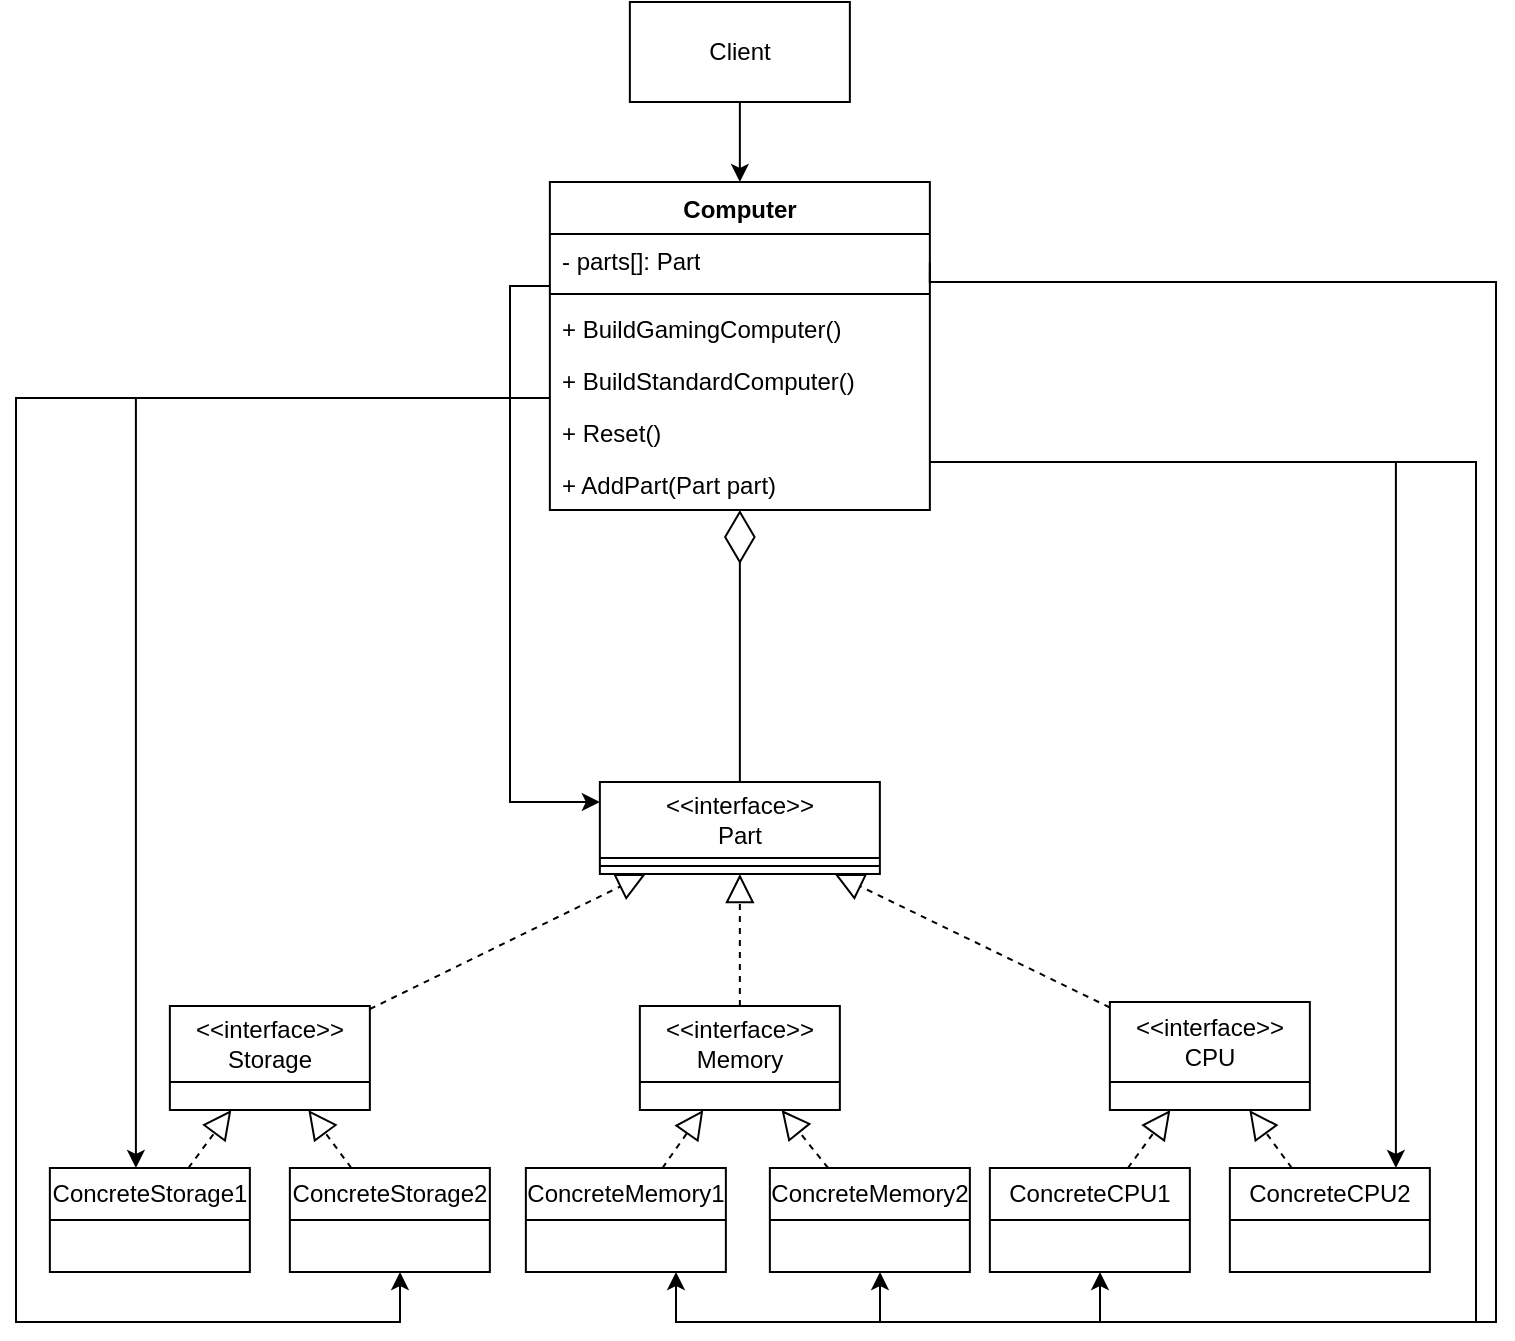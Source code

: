 <mxfile version="22.1.7" type="device">
  <diagram id="C5RBs43oDa-KdzZeNtuy" name="Page-1">
    <mxGraphModel dx="2203" dy="997" grid="1" gridSize="10" guides="1" tooltips="1" connect="1" arrows="1" fold="1" page="1" pageScale="1" pageWidth="827" pageHeight="1169" math="0" shadow="0">
      <root>
        <mxCell id="WIyWlLk6GJQsqaUBKTNV-0" />
        <mxCell id="WIyWlLk6GJQsqaUBKTNV-1" parent="WIyWlLk6GJQsqaUBKTNV-0" />
        <mxCell id="EtObMfPgFSlwCpK9uLmj-0" value="ConcreteCPU1" style="swimlane;fontStyle=0;childLayout=stackLayout;horizontal=1;startSize=26;fillColor=none;horizontalStack=0;resizeParent=1;resizeParentMax=0;resizeLast=0;collapsible=1;marginBottom=0;whiteSpace=wrap;html=1;" vertex="1" parent="WIyWlLk6GJQsqaUBKTNV-1">
          <mxGeometry x="-296.07" y="693" width="100" height="52" as="geometry" />
        </mxCell>
        <mxCell id="EtObMfPgFSlwCpK9uLmj-1" value="ConcreteStorage1" style="swimlane;fontStyle=0;childLayout=stackLayout;horizontal=1;startSize=26;fillColor=none;horizontalStack=0;resizeParent=1;resizeParentMax=0;resizeLast=0;collapsible=1;marginBottom=0;whiteSpace=wrap;html=1;" vertex="1" parent="WIyWlLk6GJQsqaUBKTNV-1">
          <mxGeometry x="-766.07" y="693" width="100" height="52" as="geometry" />
        </mxCell>
        <mxCell id="EtObMfPgFSlwCpK9uLmj-2" value="ConcreteMemory1" style="swimlane;fontStyle=0;childLayout=stackLayout;horizontal=1;startSize=26;fillColor=none;horizontalStack=0;resizeParent=1;resizeParentMax=0;resizeLast=0;collapsible=1;marginBottom=0;whiteSpace=wrap;html=1;" vertex="1" parent="WIyWlLk6GJQsqaUBKTNV-1">
          <mxGeometry x="-528.07" y="693" width="100" height="52" as="geometry" />
        </mxCell>
        <mxCell id="EtObMfPgFSlwCpK9uLmj-3" value="ConcreteCPU2" style="swimlane;fontStyle=0;childLayout=stackLayout;horizontal=1;startSize=26;fillColor=none;horizontalStack=0;resizeParent=1;resizeParentMax=0;resizeLast=0;collapsible=1;marginBottom=0;whiteSpace=wrap;html=1;" vertex="1" parent="WIyWlLk6GJQsqaUBKTNV-1">
          <mxGeometry x="-176.07" y="693.0" width="100" height="52" as="geometry" />
        </mxCell>
        <mxCell id="EtObMfPgFSlwCpK9uLmj-4" value="ConcreteMemory2" style="swimlane;fontStyle=0;childLayout=stackLayout;horizontal=1;startSize=26;fillColor=none;horizontalStack=0;resizeParent=1;resizeParentMax=0;resizeLast=0;collapsible=1;marginBottom=0;whiteSpace=wrap;html=1;" vertex="1" parent="WIyWlLk6GJQsqaUBKTNV-1">
          <mxGeometry x="-406.07" y="693" width="100" height="52" as="geometry" />
        </mxCell>
        <mxCell id="EtObMfPgFSlwCpK9uLmj-5" value="ConcreteStorage2" style="swimlane;fontStyle=0;childLayout=stackLayout;horizontal=1;startSize=26;fillColor=none;horizontalStack=0;resizeParent=1;resizeParentMax=0;resizeLast=0;collapsible=1;marginBottom=0;whiteSpace=wrap;html=1;" vertex="1" parent="WIyWlLk6GJQsqaUBKTNV-1">
          <mxGeometry x="-646.07" y="693.0" width="100" height="52" as="geometry" />
        </mxCell>
        <mxCell id="EtObMfPgFSlwCpK9uLmj-6" value="&amp;lt;&amp;lt;interface&amp;gt;&amp;gt;&lt;br&gt;CPU" style="swimlane;fontStyle=0;childLayout=stackLayout;horizontal=1;startSize=40;fillColor=none;horizontalStack=0;resizeParent=1;resizeParentMax=0;resizeLast=0;collapsible=1;marginBottom=0;whiteSpace=wrap;html=1;" vertex="1" parent="WIyWlLk6GJQsqaUBKTNV-1">
          <mxGeometry x="-236.07" y="610" width="100" height="54" as="geometry" />
        </mxCell>
        <mxCell id="EtObMfPgFSlwCpK9uLmj-7" value="&amp;lt;&amp;lt;interface&amp;gt;&amp;gt;&lt;br&gt;Memory" style="swimlane;fontStyle=0;childLayout=stackLayout;horizontal=1;startSize=38;fillColor=none;horizontalStack=0;resizeParent=1;resizeParentMax=0;resizeLast=0;collapsible=1;marginBottom=0;whiteSpace=wrap;html=1;" vertex="1" parent="WIyWlLk6GJQsqaUBKTNV-1">
          <mxGeometry x="-471.07" y="612" width="100" height="52" as="geometry" />
        </mxCell>
        <mxCell id="EtObMfPgFSlwCpK9uLmj-8" value="&amp;lt;&amp;lt;interface&amp;gt;&amp;gt;&lt;br&gt;Storage" style="swimlane;fontStyle=0;childLayout=stackLayout;horizontal=1;startSize=38;fillColor=none;horizontalStack=0;resizeParent=1;resizeParentMax=0;resizeLast=0;collapsible=1;marginBottom=0;whiteSpace=wrap;html=1;" vertex="1" parent="WIyWlLk6GJQsqaUBKTNV-1">
          <mxGeometry x="-706.07" y="612.0" width="100" height="52" as="geometry" />
        </mxCell>
        <mxCell id="EtObMfPgFSlwCpK9uLmj-9" value="" style="endArrow=block;dashed=1;endFill=0;endSize=12;html=1;rounded=0;" edge="1" parent="WIyWlLk6GJQsqaUBKTNV-1" source="EtObMfPgFSlwCpK9uLmj-0" target="EtObMfPgFSlwCpK9uLmj-6">
          <mxGeometry width="160" relative="1" as="geometry">
            <mxPoint x="-247.07" y="552.0" as="sourcePoint" />
            <mxPoint x="-231.07" y="496.0" as="targetPoint" />
          </mxGeometry>
        </mxCell>
        <mxCell id="EtObMfPgFSlwCpK9uLmj-10" value="" style="endArrow=block;dashed=1;endFill=0;endSize=12;html=1;rounded=0;" edge="1" parent="WIyWlLk6GJQsqaUBKTNV-1" source="EtObMfPgFSlwCpK9uLmj-2" target="EtObMfPgFSlwCpK9uLmj-7">
          <mxGeometry width="160" relative="1" as="geometry">
            <mxPoint x="-697.07" y="520.0" as="sourcePoint" />
            <mxPoint x="-697.07" y="627" as="targetPoint" />
          </mxGeometry>
        </mxCell>
        <mxCell id="EtObMfPgFSlwCpK9uLmj-11" value="" style="endArrow=block;dashed=1;endFill=0;endSize=12;html=1;rounded=0;" edge="1" parent="WIyWlLk6GJQsqaUBKTNV-1" source="EtObMfPgFSlwCpK9uLmj-1" target="EtObMfPgFSlwCpK9uLmj-8">
          <mxGeometry width="160" relative="1" as="geometry">
            <mxPoint x="-824.07" y="171.0" as="sourcePoint" />
            <mxPoint x="-824.07" y="278.0" as="targetPoint" />
          </mxGeometry>
        </mxCell>
        <mxCell id="EtObMfPgFSlwCpK9uLmj-12" value="" style="endArrow=block;dashed=1;endFill=0;endSize=12;html=1;rounded=0;" edge="1" parent="WIyWlLk6GJQsqaUBKTNV-1" source="EtObMfPgFSlwCpK9uLmj-5" target="EtObMfPgFSlwCpK9uLmj-8">
          <mxGeometry width="160" relative="1" as="geometry">
            <mxPoint x="-714.07" y="171.0" as="sourcePoint" />
            <mxPoint x="-714.07" y="278.0" as="targetPoint" />
          </mxGeometry>
        </mxCell>
        <mxCell id="EtObMfPgFSlwCpK9uLmj-13" value="" style="endArrow=block;dashed=1;endFill=0;endSize=12;html=1;rounded=0;" edge="1" parent="WIyWlLk6GJQsqaUBKTNV-1" source="EtObMfPgFSlwCpK9uLmj-4" target="EtObMfPgFSlwCpK9uLmj-7">
          <mxGeometry width="160" relative="1" as="geometry">
            <mxPoint x="-477.07" y="798" as="sourcePoint" />
            <mxPoint x="-477.07" y="679" as="targetPoint" />
          </mxGeometry>
        </mxCell>
        <mxCell id="EtObMfPgFSlwCpK9uLmj-14" value="" style="endArrow=block;dashed=1;endFill=0;endSize=12;html=1;rounded=0;" edge="1" parent="WIyWlLk6GJQsqaUBKTNV-1" source="EtObMfPgFSlwCpK9uLmj-3" target="EtObMfPgFSlwCpK9uLmj-6">
          <mxGeometry width="160" relative="1" as="geometry">
            <mxPoint x="-741.07" y="533.0" as="sourcePoint" />
            <mxPoint x="-741.07" y="414.0" as="targetPoint" />
          </mxGeometry>
        </mxCell>
        <mxCell id="EtObMfPgFSlwCpK9uLmj-49" style="edgeStyle=orthogonalEdgeStyle;rounded=0;orthogonalLoop=1;jettySize=auto;html=1;" edge="1" parent="WIyWlLk6GJQsqaUBKTNV-1" source="EtObMfPgFSlwCpK9uLmj-15" target="EtObMfPgFSlwCpK9uLmj-16">
          <mxGeometry relative="1" as="geometry" />
        </mxCell>
        <mxCell id="EtObMfPgFSlwCpK9uLmj-15" value="Client" style="html=1;whiteSpace=wrap;" vertex="1" parent="WIyWlLk6GJQsqaUBKTNV-1">
          <mxGeometry x="-476.07" y="110" width="110" height="50" as="geometry" />
        </mxCell>
        <mxCell id="EtObMfPgFSlwCpK9uLmj-57" style="edgeStyle=orthogonalEdgeStyle;rounded=0;orthogonalLoop=1;jettySize=auto;html=1;" edge="1" parent="WIyWlLk6GJQsqaUBKTNV-1" source="EtObMfPgFSlwCpK9uLmj-16" target="EtObMfPgFSlwCpK9uLmj-1">
          <mxGeometry relative="1" as="geometry">
            <Array as="points">
              <mxPoint x="-723.07" y="308" />
            </Array>
          </mxGeometry>
        </mxCell>
        <mxCell id="EtObMfPgFSlwCpK9uLmj-59" style="edgeStyle=orthogonalEdgeStyle;rounded=0;orthogonalLoop=1;jettySize=auto;html=1;" edge="1" parent="WIyWlLk6GJQsqaUBKTNV-1" source="EtObMfPgFSlwCpK9uLmj-16" target="EtObMfPgFSlwCpK9uLmj-5">
          <mxGeometry relative="1" as="geometry">
            <mxPoint x="-583.07" y="800" as="targetPoint" />
            <Array as="points">
              <mxPoint x="-783" y="308" />
              <mxPoint x="-783" y="770" />
              <mxPoint x="-591" y="770" />
            </Array>
          </mxGeometry>
        </mxCell>
        <mxCell id="EtObMfPgFSlwCpK9uLmj-61" style="edgeStyle=orthogonalEdgeStyle;rounded=0;orthogonalLoop=1;jettySize=auto;html=1;" edge="1" parent="WIyWlLk6GJQsqaUBKTNV-1" source="EtObMfPgFSlwCpK9uLmj-16" target="EtObMfPgFSlwCpK9uLmj-3">
          <mxGeometry relative="1" as="geometry">
            <Array as="points">
              <mxPoint x="-93.07" y="340" />
            </Array>
          </mxGeometry>
        </mxCell>
        <mxCell id="EtObMfPgFSlwCpK9uLmj-62" style="edgeStyle=orthogonalEdgeStyle;rounded=0;orthogonalLoop=1;jettySize=auto;html=1;" edge="1" parent="WIyWlLk6GJQsqaUBKTNV-1" source="EtObMfPgFSlwCpK9uLmj-16" target="EtObMfPgFSlwCpK9uLmj-0">
          <mxGeometry relative="1" as="geometry">
            <Array as="points">
              <mxPoint x="-53" y="340" />
              <mxPoint x="-53" y="770" />
              <mxPoint x="-241" y="770" />
            </Array>
          </mxGeometry>
        </mxCell>
        <mxCell id="EtObMfPgFSlwCpK9uLmj-63" style="edgeStyle=orthogonalEdgeStyle;rounded=0;orthogonalLoop=1;jettySize=auto;html=1;" edge="1" parent="WIyWlLk6GJQsqaUBKTNV-1" source="EtObMfPgFSlwCpK9uLmj-16" target="EtObMfPgFSlwCpK9uLmj-4">
          <mxGeometry relative="1" as="geometry">
            <Array as="points">
              <mxPoint x="-43" y="250" />
              <mxPoint x="-43" y="770" />
              <mxPoint x="-351" y="770" />
            </Array>
          </mxGeometry>
        </mxCell>
        <mxCell id="EtObMfPgFSlwCpK9uLmj-64" style="edgeStyle=orthogonalEdgeStyle;rounded=0;orthogonalLoop=1;jettySize=auto;html=1;" edge="1" parent="WIyWlLk6GJQsqaUBKTNV-1" target="EtObMfPgFSlwCpK9uLmj-2">
          <mxGeometry relative="1" as="geometry">
            <mxPoint x="-453.07" y="820" as="targetPoint" />
            <mxPoint x="-326.07" y="240" as="sourcePoint" />
            <Array as="points">
              <mxPoint x="-326" y="250" />
              <mxPoint x="-43" y="250" />
              <mxPoint x="-43" y="770" />
              <mxPoint x="-453" y="770" />
            </Array>
          </mxGeometry>
        </mxCell>
        <mxCell id="EtObMfPgFSlwCpK9uLmj-16" value="Computer" style="swimlane;fontStyle=1;align=center;verticalAlign=top;childLayout=stackLayout;horizontal=1;startSize=26;horizontalStack=0;resizeParent=1;resizeParentMax=0;resizeLast=0;collapsible=1;marginBottom=0;whiteSpace=wrap;html=1;" vertex="1" parent="WIyWlLk6GJQsqaUBKTNV-1">
          <mxGeometry x="-516.07" y="200" width="190" height="164" as="geometry" />
        </mxCell>
        <mxCell id="EtObMfPgFSlwCpK9uLmj-41" value="- parts[]: Part" style="text;strokeColor=none;fillColor=none;align=left;verticalAlign=top;spacingLeft=4;spacingRight=4;overflow=hidden;rotatable=0;points=[[0,0.5],[1,0.5]];portConstraint=eastwest;whiteSpace=wrap;html=1;" vertex="1" parent="EtObMfPgFSlwCpK9uLmj-16">
          <mxGeometry y="26" width="190" height="26" as="geometry" />
        </mxCell>
        <mxCell id="EtObMfPgFSlwCpK9uLmj-18" value="" style="line;strokeWidth=1;fillColor=none;align=left;verticalAlign=middle;spacingTop=-1;spacingLeft=3;spacingRight=3;rotatable=0;labelPosition=right;points=[];portConstraint=eastwest;strokeColor=inherit;" vertex="1" parent="EtObMfPgFSlwCpK9uLmj-16">
          <mxGeometry y="52" width="190" height="8" as="geometry" />
        </mxCell>
        <mxCell id="EtObMfPgFSlwCpK9uLmj-19" value="+ BuildGamingComputer()" style="text;strokeColor=none;fillColor=none;align=left;verticalAlign=top;spacingLeft=4;spacingRight=4;overflow=hidden;rotatable=0;points=[[0,0.5],[1,0.5]];portConstraint=eastwest;whiteSpace=wrap;html=1;" vertex="1" parent="EtObMfPgFSlwCpK9uLmj-16">
          <mxGeometry y="60" width="190" height="26" as="geometry" />
        </mxCell>
        <mxCell id="EtObMfPgFSlwCpK9uLmj-20" value="+ BuildStandardComputer()" style="text;strokeColor=none;fillColor=none;align=left;verticalAlign=top;spacingLeft=4;spacingRight=4;overflow=hidden;rotatable=0;points=[[0,0.5],[1,0.5]];portConstraint=eastwest;whiteSpace=wrap;html=1;" vertex="1" parent="EtObMfPgFSlwCpK9uLmj-16">
          <mxGeometry y="86" width="190" height="26" as="geometry" />
        </mxCell>
        <mxCell id="EtObMfPgFSlwCpK9uLmj-21" value="+ Reset()" style="text;strokeColor=none;fillColor=none;align=left;verticalAlign=top;spacingLeft=4;spacingRight=4;overflow=hidden;rotatable=0;points=[[0,0.5],[1,0.5]];portConstraint=eastwest;whiteSpace=wrap;html=1;" vertex="1" parent="EtObMfPgFSlwCpK9uLmj-16">
          <mxGeometry y="112" width="190" height="26" as="geometry" />
        </mxCell>
        <mxCell id="EtObMfPgFSlwCpK9uLmj-43" value="+ AddPart(Part part)" style="text;strokeColor=none;fillColor=none;align=left;verticalAlign=top;spacingLeft=4;spacingRight=4;overflow=hidden;rotatable=0;points=[[0,0.5],[1,0.5]];portConstraint=eastwest;whiteSpace=wrap;html=1;" vertex="1" parent="EtObMfPgFSlwCpK9uLmj-16">
          <mxGeometry y="138" width="190" height="26" as="geometry" />
        </mxCell>
        <mxCell id="EtObMfPgFSlwCpK9uLmj-39" value="" style="endArrow=diamondThin;endFill=0;endSize=24;html=1;rounded=0;" edge="1" parent="WIyWlLk6GJQsqaUBKTNV-1" source="EtObMfPgFSlwCpK9uLmj-44" target="EtObMfPgFSlwCpK9uLmj-16">
          <mxGeometry width="160" relative="1" as="geometry">
            <mxPoint x="-421.07" y="470" as="sourcePoint" />
            <mxPoint x="-268.07" y="261.5" as="targetPoint" />
          </mxGeometry>
        </mxCell>
        <mxCell id="EtObMfPgFSlwCpK9uLmj-44" value="&amp;lt;&amp;lt;interface&amp;gt;&amp;gt;&lt;br&gt;Part" style="swimlane;fontStyle=0;childLayout=stackLayout;horizontal=1;startSize=38;fillColor=none;horizontalStack=0;resizeParent=1;resizeParentMax=0;resizeLast=0;collapsible=1;marginBottom=0;whiteSpace=wrap;html=1;" vertex="1" parent="WIyWlLk6GJQsqaUBKTNV-1">
          <mxGeometry x="-491.07" y="500" width="140" height="46" as="geometry" />
        </mxCell>
        <mxCell id="EtObMfPgFSlwCpK9uLmj-45" value="" style="line;strokeWidth=1;fillColor=none;align=left;verticalAlign=middle;spacingTop=-1;spacingLeft=3;spacingRight=3;rotatable=0;labelPosition=right;points=[];portConstraint=eastwest;strokeColor=inherit;" vertex="1" parent="EtObMfPgFSlwCpK9uLmj-44">
          <mxGeometry y="38" width="140" height="8" as="geometry" />
        </mxCell>
        <mxCell id="EtObMfPgFSlwCpK9uLmj-54" value="" style="endArrow=block;dashed=1;endFill=0;endSize=12;html=1;rounded=0;" edge="1" parent="WIyWlLk6GJQsqaUBKTNV-1" source="EtObMfPgFSlwCpK9uLmj-8" target="EtObMfPgFSlwCpK9uLmj-44">
          <mxGeometry width="160" relative="1" as="geometry">
            <mxPoint x="-687.07" y="703" as="sourcePoint" />
            <mxPoint x="-665.07" y="674" as="targetPoint" />
          </mxGeometry>
        </mxCell>
        <mxCell id="EtObMfPgFSlwCpK9uLmj-55" value="" style="endArrow=block;dashed=1;endFill=0;endSize=12;html=1;rounded=0;" edge="1" parent="WIyWlLk6GJQsqaUBKTNV-1" source="EtObMfPgFSlwCpK9uLmj-7" target="EtObMfPgFSlwCpK9uLmj-44">
          <mxGeometry width="160" relative="1" as="geometry">
            <mxPoint x="-597.07" y="622" as="sourcePoint" />
            <mxPoint x="-448.07" y="544" as="targetPoint" />
          </mxGeometry>
        </mxCell>
        <mxCell id="EtObMfPgFSlwCpK9uLmj-56" value="" style="endArrow=block;dashed=1;endFill=0;endSize=12;html=1;rounded=0;" edge="1" parent="WIyWlLk6GJQsqaUBKTNV-1" source="EtObMfPgFSlwCpK9uLmj-6" target="EtObMfPgFSlwCpK9uLmj-44">
          <mxGeometry width="160" relative="1" as="geometry">
            <mxPoint x="-408.07" y="622" as="sourcePoint" />
            <mxPoint x="-415.07" y="544" as="targetPoint" />
          </mxGeometry>
        </mxCell>
        <mxCell id="EtObMfPgFSlwCpK9uLmj-66" style="edgeStyle=orthogonalEdgeStyle;rounded=0;orthogonalLoop=1;jettySize=auto;html=1;" edge="1" parent="WIyWlLk6GJQsqaUBKTNV-1" source="EtObMfPgFSlwCpK9uLmj-16" target="EtObMfPgFSlwCpK9uLmj-44">
          <mxGeometry relative="1" as="geometry">
            <mxPoint x="-421.133" y="252" as="sourcePoint" />
            <Array as="points">
              <mxPoint x="-536" y="252" />
              <mxPoint x="-536" y="510" />
            </Array>
          </mxGeometry>
        </mxCell>
      </root>
    </mxGraphModel>
  </diagram>
</mxfile>

